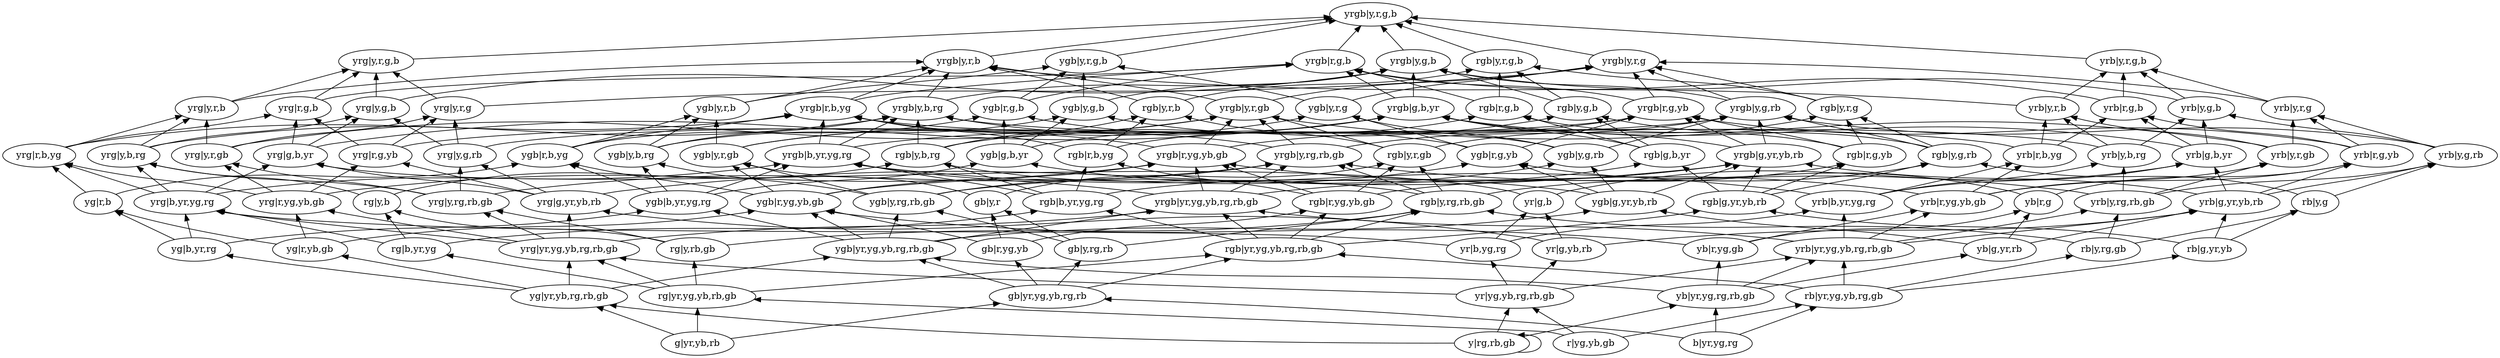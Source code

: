 digraph G { rankdir = BT; 
"r|yg,yb,gb"->"rg|yr,yg,yb,rb,gb";
"r|yg,yb,gb"->"yr|yg,yb,rg,rb,gb";
"r|yg,yb,gb"->"rb|yr,yg,yb,rg,gb";
"g|yr,yb,rb"->"rg|yr,yg,yb,rb,gb";
"g|yr,yb,rb"->"gb|yr,yg,yb,rg,rb";
"g|yr,yb,rb"->"yg|yr,yb,rg,rb,gb";
"b|yr,yg,rg"->"gb|yr,yg,yb,rg,rb";
"b|yr,yg,rg"->"yb|yr,yg,rg,rb,gb";
"b|yr,yg,rg"->"rb|yr,yg,yb,rg,gb";
"y|rg,rb,gb"->"y|rg,rb,gb";
"rg|yr,yg,yb,rb,gb"->"rg|y,rb,gb";
"rg|yr,yg,yb,rb,gb"->"yrg|yr,yg,yb,rg,rb,gb";
"rg|yr,yg,yb,rb,gb"->"rgb|yr,yg,yb,rg,rb,gb";
"rg|yr,yg,yb,rb,gb"->"rg|b,yr,yg";
"rb|yr,yg,yb,rg,gb"->"yrb|yr,yg,yb,rg,rb,gb";
"rb|yr,yg,yb,rg,gb"->"rgb|yr,yg,yb,rg,rb,gb";
"rb|yr,yg,yb,rg,gb"->"rb|g,yr,yb";
"rb|yr,yg,yb,rg,gb"->"rb|y,rg,gb";
"gb|yr,yg,yb,rg,rb"->"rgb|yr,yg,yb,rg,rb,gb";
"gb|yr,yg,yb,rg,rb"->"gb|r,yg,yb";
"gb|yr,yg,yb,rg,rb"->"gb|y,rg,rb";
"gb|yr,yg,yb,rg,rb"->"ygb|yr,yg,yb,rg,rb,gb";
"yr|yg,yb,rg,rb,gb"->"yrg|yr,yg,yb,rg,rb,gb";
"yr|yg,yb,rg,rb,gb"->"yr|g,yb,rb";
"yr|yg,yb,rg,rb,gb"->"yrb|yr,yg,yb,rg,rb,gb";
"yr|yg,yb,rg,rb,gb"->"yr|b,yg,rg";
"yg|yr,yb,rg,rb,gb"->"yrg|yr,yg,yb,rg,rb,gb";
"yg|yr,yb,rg,rb,gb"->"yg|b,yr,rg";
"yg|yr,yb,rg,rb,gb"->"yg|r,yb,gb";
"yg|yr,yb,rg,rb,gb"->"ygb|yr,yg,yb,rg,rb,gb";
"yb|yr,yg,rg,rb,gb"->"yrb|yr,yg,yb,rg,rb,gb";
"yb|yr,yg,rg,rb,gb"->"yb|r,yg,gb";
"yb|yr,yg,rg,rb,gb"->"yb|g,yr,rb";
"yb|yr,yg,rg,rb,gb"->"ygb|yr,yg,yb,rg,rb,gb";
"rgb|yr,yg,yb,rg,rb,gb"->"rgb|r,yg,yb,gb";
"rgb|yr,yg,yb,rg,rb,gb"->"yrgb|yr,yg,yb,rg,rb,gb";
"rgb|yr,yg,yb,rg,rb,gb"->"rgb|b,yr,yg,rg";
"rgb|yr,yg,yb,rg,rb,gb"->"rgb|g,yr,yb,rb";
"rgb|yr,yg,yb,rg,rb,gb"->"rgb|y,rg,rb,gb";
"yrg|yr,yg,yb,rg,rb,gb"->"yrg|g,yr,yb,rb";
"yrg|yr,yg,yb,rg,rb,gb"->"yrgb|yr,yg,yb,rg,rb,gb";
"yrg|yr,yg,yb,rg,rb,gb"->"yrg|y,rg,rb,gb";
"yrg|yr,yg,yb,rg,rb,gb"->"yrg|r,yg,yb,gb";
"yrg|yr,yg,yb,rg,rb,gb"->"yrg|b,yr,yg,rg";
"rg|b,yr,yg"->"rgb|b,yr,yg,rg";
"rg|b,yr,yg"->"rg|y,b";
"rg|b,yr,yg"->"yrg|b,yr,yg,rg";
"rg|y,rb,gb"->"rg|y,b";
"rg|y,rb,gb"->"yrg|y,rg,rb,gb";
"rg|y,rb,gb"->"rgb|y,rg,rb,gb";
"yrb|yr,yg,yb,rg,rb,gb"->"yrb|b,yr,yg,rg";
"yrb|yr,yg,yb,rg,rb,gb"->"yrb|g,yr,yb,rb";
"yrb|yr,yg,yb,rg,rb,gb"->"yrgb|yr,yg,yb,rg,rb,gb";
"yrb|yr,yg,yb,rg,rb,gb"->"yrb|y,rg,rb,gb";
"yrb|yr,yg,yb,rg,rb,gb"->"yrb|r,yg,yb,gb";
"rb|g,yr,yb"->"yrb|g,yr,yb,rb";
"rb|g,yr,yb"->"rgb|g,yr,yb,rb";
"rb|g,yr,yb"->"rb|y,g";
"rb|y,rg,gb"->"rb|y,g";
"rb|y,rg,gb"->"yrb|y,rg,rb,gb";
"rb|y,rg,gb"->"rgb|y,rg,rb,gb";
"ygb|yr,yg,yb,rg,rb,gb"->"yrgb|yr,yg,yb,rg,rb,gb";
"ygb|yr,yg,yb,rg,rb,gb"->"ygb|r,yg,yb,gb";
"ygb|yr,yg,yb,rg,rb,gb"->"ygb|b,yr,yg,rg";
"ygb|yr,yg,yb,rg,rb,gb"->"ygb|g,yr,yb,rb";
"ygb|yr,yg,yb,rg,rb,gb"->"ygb|y,rg,rb,gb";
"gb|r,yg,yb"->"rgb|r,yg,yb,gb";
"gb|r,yg,yb"->"ygb|r,yg,yb,gb";
"gb|r,yg,yb"->"gb|y,r";
"gb|y,rg,rb"->"gb|y,r";
"gb|y,rg,rb"->"rgb|y,rg,rb,gb";
"gb|y,rg,rb"->"ygb|y,rg,rb,gb";
"yr|g,yb,rb"->"yrg|g,yr,yb,rb";
"yr|g,yb,rb"->"yrb|g,yr,yb,rb";
"yr|g,yb,rb"->"yr|g,b";
"yr|b,yg,rg"->"yrb|b,yr,yg,rg";
"yr|b,yg,rg"->"yr|g,b";
"yr|b,yg,rg"->"yrg|b,yr,yg,rg";
"yrgb|yr,yg,yb,rg,rb,gb"->"yrgb|r,yg,yb,gb";
"yrgb|yr,yg,yb,rg,rb,gb"->"yrgb|b,yr,yg,rg";
"yrgb|yr,yg,yb,rg,rb,gb"->"yrgb|g,yr,yb,rb";
"yrgb|yr,yg,yb,rg,rb,gb"->"yrgb|y,rg,rb,gb";
"yg|r,yb,gb"->"ygb|r,yg,yb,gb";
"yg|r,yb,gb"->"yg|r,b";
"yg|r,yb,gb"->"yrg|r,yg,yb,gb";
"yg|b,yr,rg"->"ygb|b,yr,yg,rg";
"yg|b,yr,rg"->"yg|r,b";
"yg|b,yr,rg"->"yrg|b,yr,yg,rg";
"yb|r,yg,gb"->"ygb|r,yg,yb,gb";
"yb|r,yg,gb"->"yb|r,g";
"yb|r,yg,gb"->"yrb|r,yg,yb,gb";
"yb|g,yr,rb"->"yrb|g,yr,yb,rb";
"yb|g,yr,rb"->"ygb|g,yr,yb,rb";
"yb|g,yr,rb"->"yb|r,g";
"rgb|r,yg,yb,gb"->"yrgb|r,yg,yb,gb";
"rgb|r,yg,yb,gb"->"rgb|y,r,gb";
"rgb|r,yg,yb,gb"->"rgb|r,g,yb";
"rgb|r,yg,yb,gb"->"rgb|r,b,yg";
"yrg|r,yg,yb,gb"->"yrg|y,r,gb";
"yrg|r,yg,yb,gb"->"yrg|r,g,yb";
"yrg|r,yg,yb,gb"->"yrgb|r,yg,yb,gb";
"yrg|r,yg,yb,gb"->"yrg|r,b,yg";
"yrb|r,yg,yb,gb"->"yrgb|r,yg,yb,gb";
"yrb|r,yg,yb,gb"->"yrb|r,b,yg";
"yrb|r,yg,yb,gb"->"yrb|r,g,yb";
"yrb|r,yg,yb,gb"->"yrb|y,r,gb";
"ygb|r,yg,yb,gb"->"yrgb|r,yg,yb,gb";
"ygb|r,yg,yb,gb"->"ygb|r,g,yb";
"ygb|r,yg,yb,gb"->"ygb|r,b,yg";
"ygb|r,yg,yb,gb"->"ygb|y,r,gb";
"rgb|g,yr,yb,rb"->"rgb|r,g,yb";
"rgb|g,yr,yb,rb"->"rgb|g,b,yr";
"rgb|g,yr,yb,rb"->"rgb|y,g,rb";
"rgb|g,yr,yb,rb"->"yrgb|g,yr,yb,rb";
"yrg|g,yr,yb,rb"->"yrg|r,g,yb";
"yrg|g,yr,yb,rb"->"yrg|g,b,yr";
"yrg|g,yr,yb,rb"->"yrg|y,g,rb";
"yrg|g,yr,yb,rb"->"yrgb|g,yr,yb,rb";
"yrb|g,yr,yb,rb"->"yrb|r,g,yb";
"yrb|g,yr,yb,rb"->"yrb|g,b,yr";
"yrb|g,yr,yb,rb"->"yrb|y,g,rb";
"yrb|g,yr,yb,rb"->"yrgb|g,yr,yb,rb";
"ygb|g,yr,yb,rb"->"ygb|y,g,rb";
"ygb|g,yr,yb,rb"->"ygb|r,g,yb";
"ygb|g,yr,yb,rb"->"yrgb|g,yr,yb,rb";
"ygb|g,yr,yb,rb"->"ygb|g,b,yr";
"yb|r,g"->"ygb|r,g,yb";
"yb|r,g"->"yrb|r,g,yb";
"rgb|b,yr,yg,rg"->"rgb|y,b,rg";
"rgb|b,yr,yg,rg"->"rgb|r,b,yg";
"rgb|b,yr,yg,rg"->"yrgb|b,yr,yg,rg";
"rgb|b,yr,yg,rg"->"rgb|g,b,yr";
"yrg|b,yr,yg,rg"->"yrg|g,b,yr";
"yrg|b,yr,yg,rg"->"yrgb|b,yr,yg,rg";
"yrg|b,yr,yg,rg"->"yrg|y,b,rg";
"yrg|b,yr,yg,rg"->"yrg|r,b,yg";
"yrb|b,yr,yg,rg"->"yrb|y,b,rg";
"yrb|b,yr,yg,rg"->"yrb|r,b,yg";
"yrb|b,yr,yg,rg"->"yrgb|b,yr,yg,rg";
"yrb|b,yr,yg,rg"->"yrb|g,b,yr";
"yr|g,b"->"yrb|g,b,yr";
"yr|g,b"->"yrg|g,b,yr";
"ygb|b,yr,yg,rg"->"yrgb|b,yr,yg,rg";
"ygb|b,yr,yg,rg"->"ygb|y,b,rg";
"ygb|b,yr,yg,rg"->"ygb|r,b,yg";
"ygb|b,yr,yg,rg"->"ygb|g,b,yr";
"yg|r,b"->"ygb|r,b,yg";
"yg|r,b"->"yrg|r,b,yg";
"rgb|y,rg,rb,gb"->"rgb|y,b,rg";
"rgb|y,rg,rb,gb"->"rgb|y,r,gb";
"rgb|y,rg,rb,gb"->"rgb|y,g,rb";
"rgb|y,rg,rb,gb"->"yrgb|y,rg,rb,gb";
"yrg|y,rg,rb,gb"->"yrg|y,r,gb";
"yrg|y,rg,rb,gb"->"yrg|y,g,rb";
"yrg|y,rg,rb,gb"->"yrg|y,b,rg";
"yrg|y,rg,rb,gb"->"yrgb|y,rg,rb,gb";
"yrb|y,rg,rb,gb"->"yrb|y,b,rg";
"yrb|y,rg,rb,gb"->"yrb|y,r,gb";
"yrb|y,rg,rb,gb"->"yrb|y,g,rb";
"yrb|y,rg,rb,gb"->"yrgb|y,rg,rb,gb";
"rb|y,g"->"yrb|y,g,rb";
"rb|y,g"->"rgb|y,g,rb";
"rg|y,b"->"rgb|y,b,rg";
"rg|y,b"->"yrg|y,b,rg";
"ygb|y,rg,rb,gb"->"ygb|y,g,rb";
"ygb|y,rg,rb,gb"->"ygb|y,b,rg";
"ygb|y,rg,rb,gb"->"yrgb|y,rg,rb,gb";
"ygb|y,rg,rb,gb"->"ygb|y,r,gb";
"gb|y,r"->"rgb|y,r,gb";
"gb|y,r"->"ygb|y,r,gb";
"yrgb|r,yg,yb,gb"->"yrgb|y,r,gb";
"yrgb|r,yg,yb,gb"->"yrgb|r,b,yg";
"yrgb|r,yg,yb,gb"->"yrgb|r,g,yb";
"yrgb|g,yr,yb,rb"->"yrgb|r,g,yb";
"yrgb|g,yr,yb,rb"->"yrgb|g,b,yr";
"yrgb|g,yr,yb,rb"->"yrgb|y,g,rb";
"rgb|r,g,yb"->"rgb|r,g,b";
"rgb|r,g,yb"->"yrgb|r,g,yb";
"rgb|r,g,yb"->"rgb|y,r,g";
"yrgb|b,yr,yg,rg"->"yrgb|y,b,rg";
"yrgb|b,yr,yg,rg"->"yrgb|r,b,yg";
"yrgb|b,yr,yg,rg"->"yrgb|g,b,yr";
"rgb|r,b,yg"->"rgb|r,g,b";
"rgb|r,b,yg"->"yrgb|r,b,yg";
"rgb|r,b,yg"->"rgb|y,r,b";
"rgb|g,b,yr"->"rgb|y,g,b";
"rgb|g,b,yr"->"rgb|r,g,b";
"rgb|g,b,yr"->"yrgb|g,b,yr";
"yrgb|y,rg,rb,gb"->"yrgb|y,b,rg";
"yrgb|y,rg,rb,gb"->"yrgb|y,r,gb";
"yrgb|y,rg,rb,gb"->"yrgb|y,g,rb";
"rgb|y,r,gb"->"yrgb|y,r,gb";
"rgb|y,r,gb"->"rgb|y,r,b";
"rgb|y,r,gb"->"rgb|y,r,g";
"rgb|y,g,rb"->"rgb|y,g,b";
"rgb|y,g,rb"->"yrgb|y,g,rb";
"rgb|y,g,rb"->"rgb|y,r,g";
"rgb|y,b,rg"->"rgb|y,g,b";
"rgb|y,b,rg"->"yrgb|y,b,rg";
"rgb|y,b,rg"->"rgb|y,r,b";
"yrg|r,g,yb"->"yrgb|r,g,yb";
"yrg|r,g,yb"->"yrg|y,r,g";
"yrg|r,g,yb"->"yrg|r,g,b";
"yrg|r,b,yg"->"yrgb|r,b,yg";
"yrg|r,b,yg"->"yrg|y,r,b";
"yrg|r,b,yg"->"yrg|r,g,b";
"yrg|g,b,yr"->"yrg|y,g,b";
"yrg|g,b,yr"->"yrgb|g,b,yr";
"yrg|g,b,yr"->"yrg|r,g,b";
"yrg|y,r,gb"->"yrgb|y,r,gb";
"yrg|y,r,gb"->"yrg|y,r,g";
"yrg|y,r,gb"->"yrg|y,r,b";
"yrg|y,g,rb"->"yrg|y,g,b";
"yrg|y,g,rb"->"yrg|y,r,g";
"yrg|y,g,rb"->"yrgb|y,g,rb";
"yrg|y,b,rg"->"yrg|y,g,b";
"yrg|y,b,rg"->"yrgb|y,b,rg";
"yrg|y,b,rg"->"yrg|y,r,b";
"yrb|r,g,yb"->"yrb|r,g,b";
"yrb|r,g,yb"->"yrgb|r,g,yb";
"yrb|r,g,yb"->"yrb|y,r,g";
"yrb|r,b,yg"->"yrb|y,r,b";
"yrb|r,b,yg"->"yrb|r,g,b";
"yrb|r,b,yg"->"yrgb|r,b,yg";
"yrb|g,b,yr"->"yrb|y,g,b";
"yrb|g,b,yr"->"yrb|r,g,b";
"yrb|g,b,yr"->"yrgb|g,b,yr";
"yrb|y,r,gb"->"yrb|y,r,b";
"yrb|y,r,gb"->"yrgb|y,r,gb";
"yrb|y,r,gb"->"yrb|y,r,g";
"yrb|y,g,rb"->"yrb|y,g,b";
"yrb|y,g,rb"->"yrgb|y,g,rb";
"yrb|y,g,rb"->"yrb|y,r,g";
"yrb|y,b,rg"->"yrb|y,r,b";
"yrb|y,b,rg"->"yrgb|y,b,rg";
"yrb|y,b,rg"->"yrb|y,g,b";
"ygb|r,g,yb"->"ygb|y,r,g";
"ygb|r,g,yb"->"yrgb|r,g,yb";
"ygb|r,g,yb"->"ygb|r,g,b";
"ygb|r,b,yg"->"yrgb|r,b,yg";
"ygb|r,b,yg"->"ygb|y,r,b";
"ygb|r,b,yg"->"ygb|r,g,b";
"ygb|g,b,yr"->"ygb|y,g,b";
"ygb|g,b,yr"->"yrgb|g,b,yr";
"ygb|g,b,yr"->"ygb|r,g,b";
"ygb|y,r,gb"->"ygb|y,r,g";
"ygb|y,r,gb"->"yrgb|y,r,gb";
"ygb|y,r,gb"->"ygb|y,r,b";
"ygb|y,g,rb"->"ygb|y,r,g";
"ygb|y,g,rb"->"ygb|y,g,b";
"ygb|y,g,rb"->"yrgb|y,g,rb";
"ygb|y,b,rg"->"yrgb|y,b,rg";
"ygb|y,b,rg"->"ygb|y,g,b";
"ygb|y,b,rg"->"ygb|y,r,b";
"yrgb|r,g,yb"->"yrgb|r,g,b";
"yrgb|r,g,yb"->"yrgb|y,r,g";
"yrgb|r,b,yg"->"yrgb|r,g,b";
"yrgb|r,b,yg"->"yrgb|y,r,b";
"yrgb|y,r,gb"->"yrgb|y,r,g";
"yrgb|y,r,gb"->"yrgb|y,r,b";
"yrgb|g,b,yr"->"yrgb|r,g,b";
"yrgb|g,b,yr"->"yrgb|y,g,b";
"yrgb|y,g,rb"->"yrgb|y,r,g";
"yrgb|y,g,rb"->"yrgb|y,g,b";
"yrgb|y,b,rg"->"yrgb|y,g,b";
"yrgb|y,b,rg"->"yrgb|y,r,b";
"rgb|r,g,b"->"yrgb|r,g,b";
"rgb|r,g,b"->"rgb|y,r,g,b";
"rgb|y,r,g"->"yrgb|y,r,g";
"rgb|y,r,g"->"rgb|y,r,g,b";
"yrg|r,g,b"->"yrgb|r,g,b";
"yrg|r,g,b"->"yrg|y,r,g,b";
"yrg|y,r,g"->"yrgb|y,r,g";
"yrg|y,r,g"->"yrg|y,r,g,b";
"yrb|r,g,b"->"yrgb|r,g,b";
"yrb|r,g,b"->"yrb|y,r,g,b";
"yrb|y,r,g"->"yrgb|y,r,g";
"yrb|y,r,g"->"yrb|y,r,g,b";
"rgb|y,r,b"->"rgb|y,r,g,b";
"rgb|y,r,b"->"yrgb|y,r,b";
"yrg|y,r,b"->"yrg|y,r,g,b";
"yrg|y,r,b"->"yrgb|y,r,b";
"yrb|y,r,b"->"yrb|y,r,g,b";
"yrb|y,r,b"->"yrgb|y,r,b";
"ygb|r,g,b"->"yrgb|r,g,b";
"ygb|r,g,b"->"ygb|y,r,g,b";
"ygb|y,r,g"->"yrgb|y,r,g";
"ygb|y,r,g"->"ygb|y,r,g,b";
"ygb|y,r,b"->"ygb|y,r,g,b";
"ygb|y,r,b"->"yrgb|y,r,b";
"rgb|y,g,b"->"rgb|y,r,g,b";
"rgb|y,g,b"->"yrgb|y,g,b";
"yrg|y,g,b"->"yrg|y,r,g,b";
"yrg|y,g,b"->"yrgb|y,g,b";
"yrb|y,g,b"->"yrb|y,r,g,b";
"yrb|y,g,b"->"yrgb|y,g,b";
"yrgb|r,g,b"->"yrgb|y,r,g,b";
"yrgb|y,r,g"->"yrgb|y,r,g,b";
"ygb|y,g,b"->"ygb|y,r,g,b";
"ygb|y,g,b"->"yrgb|y,g,b";
"yrgb|y,r,b"->"yrgb|y,r,g,b";
"yrgb|y,g,b"->"yrgb|y,r,g,b";
"rgb|y,r,g,b"->"yrgb|y,r,g,b";
"yrg|y,r,g,b"->"yrgb|y,r,g,b";
"yrb|y,r,g,b"->"yrgb|y,r,g,b";
"ygb|y,r,g,b"->"yrgb|y,r,g,b";
"y|rg,rb,gb"->"yr|yg,yb,rg,rb,gb";
"y|rg,rb,gb"->"yg|yr,yb,rg,rb,gb";
"y|rg,rb,gb"->"yb|yr,yg,rg,rb,gb";
}
